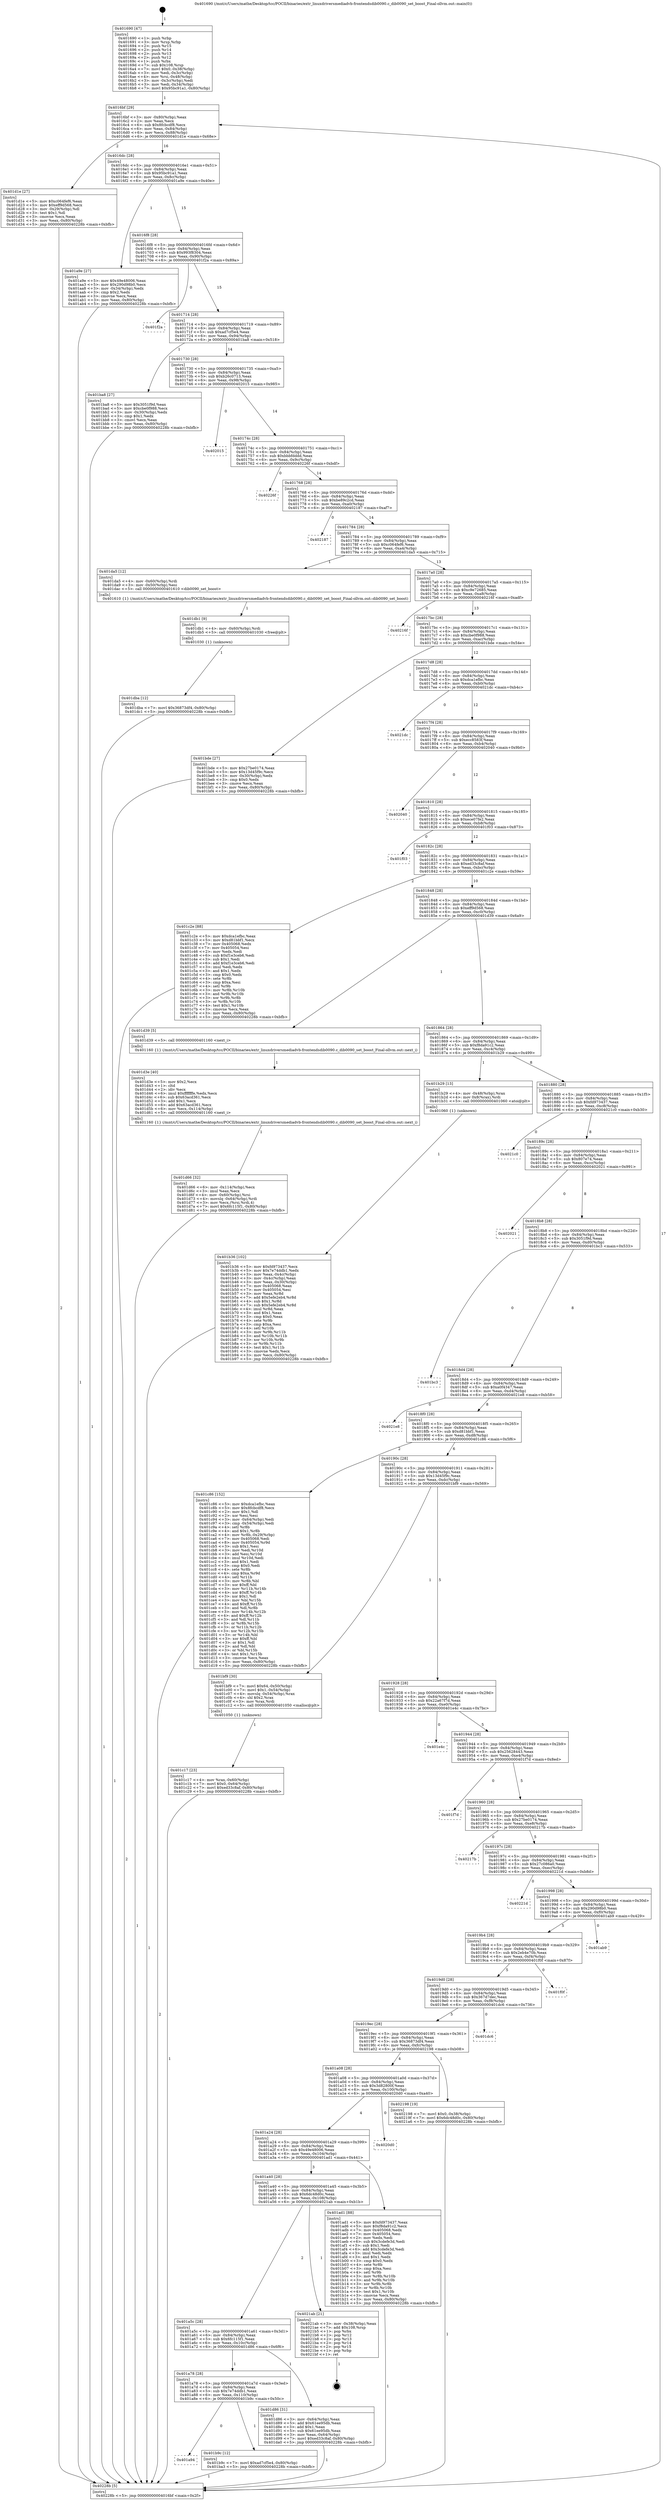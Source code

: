 digraph "0x401690" {
  label = "0x401690 (/mnt/c/Users/mathe/Desktop/tcc/POCII/binaries/extr_linuxdriversmediadvb-frontendsdib0090.c_dib0090_set_boost_Final-ollvm.out::main(0))"
  labelloc = "t"
  node[shape=record]

  Entry [label="",width=0.3,height=0.3,shape=circle,fillcolor=black,style=filled]
  "0x4016bf" [label="{
     0x4016bf [29]\l
     | [instrs]\l
     &nbsp;&nbsp;0x4016bf \<+3\>: mov -0x80(%rbp),%eax\l
     &nbsp;&nbsp;0x4016c2 \<+2\>: mov %eax,%ecx\l
     &nbsp;&nbsp;0x4016c4 \<+6\>: sub $0x8fcbcdf8,%ecx\l
     &nbsp;&nbsp;0x4016ca \<+6\>: mov %eax,-0x84(%rbp)\l
     &nbsp;&nbsp;0x4016d0 \<+6\>: mov %ecx,-0x88(%rbp)\l
     &nbsp;&nbsp;0x4016d6 \<+6\>: je 0000000000401d1e \<main+0x68e\>\l
  }"]
  "0x401d1e" [label="{
     0x401d1e [27]\l
     | [instrs]\l
     &nbsp;&nbsp;0x401d1e \<+5\>: mov $0xc064fef6,%eax\l
     &nbsp;&nbsp;0x401d23 \<+5\>: mov $0xeff9d568,%ecx\l
     &nbsp;&nbsp;0x401d28 \<+3\>: mov -0x29(%rbp),%dl\l
     &nbsp;&nbsp;0x401d2b \<+3\>: test $0x1,%dl\l
     &nbsp;&nbsp;0x401d2e \<+3\>: cmovne %ecx,%eax\l
     &nbsp;&nbsp;0x401d31 \<+3\>: mov %eax,-0x80(%rbp)\l
     &nbsp;&nbsp;0x401d34 \<+5\>: jmp 000000000040228b \<main+0xbfb\>\l
  }"]
  "0x4016dc" [label="{
     0x4016dc [28]\l
     | [instrs]\l
     &nbsp;&nbsp;0x4016dc \<+5\>: jmp 00000000004016e1 \<main+0x51\>\l
     &nbsp;&nbsp;0x4016e1 \<+6\>: mov -0x84(%rbp),%eax\l
     &nbsp;&nbsp;0x4016e7 \<+5\>: sub $0x95bc91a1,%eax\l
     &nbsp;&nbsp;0x4016ec \<+6\>: mov %eax,-0x8c(%rbp)\l
     &nbsp;&nbsp;0x4016f2 \<+6\>: je 0000000000401a9e \<main+0x40e\>\l
  }"]
  Exit [label="",width=0.3,height=0.3,shape=circle,fillcolor=black,style=filled,peripheries=2]
  "0x401a9e" [label="{
     0x401a9e [27]\l
     | [instrs]\l
     &nbsp;&nbsp;0x401a9e \<+5\>: mov $0x49e48006,%eax\l
     &nbsp;&nbsp;0x401aa3 \<+5\>: mov $0x290d98b0,%ecx\l
     &nbsp;&nbsp;0x401aa8 \<+3\>: mov -0x34(%rbp),%edx\l
     &nbsp;&nbsp;0x401aab \<+3\>: cmp $0x2,%edx\l
     &nbsp;&nbsp;0x401aae \<+3\>: cmovne %ecx,%eax\l
     &nbsp;&nbsp;0x401ab1 \<+3\>: mov %eax,-0x80(%rbp)\l
     &nbsp;&nbsp;0x401ab4 \<+5\>: jmp 000000000040228b \<main+0xbfb\>\l
  }"]
  "0x4016f8" [label="{
     0x4016f8 [28]\l
     | [instrs]\l
     &nbsp;&nbsp;0x4016f8 \<+5\>: jmp 00000000004016fd \<main+0x6d\>\l
     &nbsp;&nbsp;0x4016fd \<+6\>: mov -0x84(%rbp),%eax\l
     &nbsp;&nbsp;0x401703 \<+5\>: sub $0x993f8304,%eax\l
     &nbsp;&nbsp;0x401708 \<+6\>: mov %eax,-0x90(%rbp)\l
     &nbsp;&nbsp;0x40170e \<+6\>: je 0000000000401f2a \<main+0x89a\>\l
  }"]
  "0x40228b" [label="{
     0x40228b [5]\l
     | [instrs]\l
     &nbsp;&nbsp;0x40228b \<+5\>: jmp 00000000004016bf \<main+0x2f\>\l
  }"]
  "0x401690" [label="{
     0x401690 [47]\l
     | [instrs]\l
     &nbsp;&nbsp;0x401690 \<+1\>: push %rbp\l
     &nbsp;&nbsp;0x401691 \<+3\>: mov %rsp,%rbp\l
     &nbsp;&nbsp;0x401694 \<+2\>: push %r15\l
     &nbsp;&nbsp;0x401696 \<+2\>: push %r14\l
     &nbsp;&nbsp;0x401698 \<+2\>: push %r13\l
     &nbsp;&nbsp;0x40169a \<+2\>: push %r12\l
     &nbsp;&nbsp;0x40169c \<+1\>: push %rbx\l
     &nbsp;&nbsp;0x40169d \<+7\>: sub $0x108,%rsp\l
     &nbsp;&nbsp;0x4016a4 \<+7\>: movl $0x0,-0x38(%rbp)\l
     &nbsp;&nbsp;0x4016ab \<+3\>: mov %edi,-0x3c(%rbp)\l
     &nbsp;&nbsp;0x4016ae \<+4\>: mov %rsi,-0x48(%rbp)\l
     &nbsp;&nbsp;0x4016b2 \<+3\>: mov -0x3c(%rbp),%edi\l
     &nbsp;&nbsp;0x4016b5 \<+3\>: mov %edi,-0x34(%rbp)\l
     &nbsp;&nbsp;0x4016b8 \<+7\>: movl $0x95bc91a1,-0x80(%rbp)\l
  }"]
  "0x401dba" [label="{
     0x401dba [12]\l
     | [instrs]\l
     &nbsp;&nbsp;0x401dba \<+7\>: movl $0x36873df4,-0x80(%rbp)\l
     &nbsp;&nbsp;0x401dc1 \<+5\>: jmp 000000000040228b \<main+0xbfb\>\l
  }"]
  "0x401f2a" [label="{
     0x401f2a\l
  }", style=dashed]
  "0x401714" [label="{
     0x401714 [28]\l
     | [instrs]\l
     &nbsp;&nbsp;0x401714 \<+5\>: jmp 0000000000401719 \<main+0x89\>\l
     &nbsp;&nbsp;0x401719 \<+6\>: mov -0x84(%rbp),%eax\l
     &nbsp;&nbsp;0x40171f \<+5\>: sub $0xad7cf5e4,%eax\l
     &nbsp;&nbsp;0x401724 \<+6\>: mov %eax,-0x94(%rbp)\l
     &nbsp;&nbsp;0x40172a \<+6\>: je 0000000000401ba8 \<main+0x518\>\l
  }"]
  "0x401db1" [label="{
     0x401db1 [9]\l
     | [instrs]\l
     &nbsp;&nbsp;0x401db1 \<+4\>: mov -0x60(%rbp),%rdi\l
     &nbsp;&nbsp;0x401db5 \<+5\>: call 0000000000401030 \<free@plt\>\l
     | [calls]\l
     &nbsp;&nbsp;0x401030 \{1\} (unknown)\l
  }"]
  "0x401ba8" [label="{
     0x401ba8 [27]\l
     | [instrs]\l
     &nbsp;&nbsp;0x401ba8 \<+5\>: mov $0x3051f9d,%eax\l
     &nbsp;&nbsp;0x401bad \<+5\>: mov $0xcbe0f988,%ecx\l
     &nbsp;&nbsp;0x401bb2 \<+3\>: mov -0x30(%rbp),%edx\l
     &nbsp;&nbsp;0x401bb5 \<+3\>: cmp $0x1,%edx\l
     &nbsp;&nbsp;0x401bb8 \<+3\>: cmovl %ecx,%eax\l
     &nbsp;&nbsp;0x401bbb \<+3\>: mov %eax,-0x80(%rbp)\l
     &nbsp;&nbsp;0x401bbe \<+5\>: jmp 000000000040228b \<main+0xbfb\>\l
  }"]
  "0x401730" [label="{
     0x401730 [28]\l
     | [instrs]\l
     &nbsp;&nbsp;0x401730 \<+5\>: jmp 0000000000401735 \<main+0xa5\>\l
     &nbsp;&nbsp;0x401735 \<+6\>: mov -0x84(%rbp),%eax\l
     &nbsp;&nbsp;0x40173b \<+5\>: sub $0xb26c0713,%eax\l
     &nbsp;&nbsp;0x401740 \<+6\>: mov %eax,-0x98(%rbp)\l
     &nbsp;&nbsp;0x401746 \<+6\>: je 0000000000402015 \<main+0x985\>\l
  }"]
  "0x401d66" [label="{
     0x401d66 [32]\l
     | [instrs]\l
     &nbsp;&nbsp;0x401d66 \<+6\>: mov -0x114(%rbp),%ecx\l
     &nbsp;&nbsp;0x401d6c \<+3\>: imul %eax,%ecx\l
     &nbsp;&nbsp;0x401d6f \<+4\>: mov -0x60(%rbp),%rsi\l
     &nbsp;&nbsp;0x401d73 \<+4\>: movslq -0x64(%rbp),%rdi\l
     &nbsp;&nbsp;0x401d77 \<+3\>: mov %ecx,(%rsi,%rdi,4)\l
     &nbsp;&nbsp;0x401d7a \<+7\>: movl $0x6fc115f1,-0x80(%rbp)\l
     &nbsp;&nbsp;0x401d81 \<+5\>: jmp 000000000040228b \<main+0xbfb\>\l
  }"]
  "0x402015" [label="{
     0x402015\l
  }", style=dashed]
  "0x40174c" [label="{
     0x40174c [28]\l
     | [instrs]\l
     &nbsp;&nbsp;0x40174c \<+5\>: jmp 0000000000401751 \<main+0xc1\>\l
     &nbsp;&nbsp;0x401751 \<+6\>: mov -0x84(%rbp),%eax\l
     &nbsp;&nbsp;0x401757 \<+5\>: sub $0xbbbfdddd,%eax\l
     &nbsp;&nbsp;0x40175c \<+6\>: mov %eax,-0x9c(%rbp)\l
     &nbsp;&nbsp;0x401762 \<+6\>: je 000000000040226f \<main+0xbdf\>\l
  }"]
  "0x401d3e" [label="{
     0x401d3e [40]\l
     | [instrs]\l
     &nbsp;&nbsp;0x401d3e \<+5\>: mov $0x2,%ecx\l
     &nbsp;&nbsp;0x401d43 \<+1\>: cltd\l
     &nbsp;&nbsp;0x401d44 \<+2\>: idiv %ecx\l
     &nbsp;&nbsp;0x401d46 \<+6\>: imul $0xfffffffe,%edx,%ecx\l
     &nbsp;&nbsp;0x401d4c \<+6\>: sub $0x63acd361,%ecx\l
     &nbsp;&nbsp;0x401d52 \<+3\>: add $0x1,%ecx\l
     &nbsp;&nbsp;0x401d55 \<+6\>: add $0x63acd361,%ecx\l
     &nbsp;&nbsp;0x401d5b \<+6\>: mov %ecx,-0x114(%rbp)\l
     &nbsp;&nbsp;0x401d61 \<+5\>: call 0000000000401160 \<next_i\>\l
     | [calls]\l
     &nbsp;&nbsp;0x401160 \{1\} (/mnt/c/Users/mathe/Desktop/tcc/POCII/binaries/extr_linuxdriversmediadvb-frontendsdib0090.c_dib0090_set_boost_Final-ollvm.out::next_i)\l
  }"]
  "0x40226f" [label="{
     0x40226f\l
  }", style=dashed]
  "0x401768" [label="{
     0x401768 [28]\l
     | [instrs]\l
     &nbsp;&nbsp;0x401768 \<+5\>: jmp 000000000040176d \<main+0xdd\>\l
     &nbsp;&nbsp;0x40176d \<+6\>: mov -0x84(%rbp),%eax\l
     &nbsp;&nbsp;0x401773 \<+5\>: sub $0xbe89c2cd,%eax\l
     &nbsp;&nbsp;0x401778 \<+6\>: mov %eax,-0xa0(%rbp)\l
     &nbsp;&nbsp;0x40177e \<+6\>: je 0000000000402187 \<main+0xaf7\>\l
  }"]
  "0x401c17" [label="{
     0x401c17 [23]\l
     | [instrs]\l
     &nbsp;&nbsp;0x401c17 \<+4\>: mov %rax,-0x60(%rbp)\l
     &nbsp;&nbsp;0x401c1b \<+7\>: movl $0x0,-0x64(%rbp)\l
     &nbsp;&nbsp;0x401c22 \<+7\>: movl $0xed33c8af,-0x80(%rbp)\l
     &nbsp;&nbsp;0x401c29 \<+5\>: jmp 000000000040228b \<main+0xbfb\>\l
  }"]
  "0x402187" [label="{
     0x402187\l
  }", style=dashed]
  "0x401784" [label="{
     0x401784 [28]\l
     | [instrs]\l
     &nbsp;&nbsp;0x401784 \<+5\>: jmp 0000000000401789 \<main+0xf9\>\l
     &nbsp;&nbsp;0x401789 \<+6\>: mov -0x84(%rbp),%eax\l
     &nbsp;&nbsp;0x40178f \<+5\>: sub $0xc064fef6,%eax\l
     &nbsp;&nbsp;0x401794 \<+6\>: mov %eax,-0xa4(%rbp)\l
     &nbsp;&nbsp;0x40179a \<+6\>: je 0000000000401da5 \<main+0x715\>\l
  }"]
  "0x401a94" [label="{
     0x401a94\l
  }", style=dashed]
  "0x401da5" [label="{
     0x401da5 [12]\l
     | [instrs]\l
     &nbsp;&nbsp;0x401da5 \<+4\>: mov -0x60(%rbp),%rdi\l
     &nbsp;&nbsp;0x401da9 \<+3\>: mov -0x50(%rbp),%esi\l
     &nbsp;&nbsp;0x401dac \<+5\>: call 0000000000401610 \<dib0090_set_boost\>\l
     | [calls]\l
     &nbsp;&nbsp;0x401610 \{1\} (/mnt/c/Users/mathe/Desktop/tcc/POCII/binaries/extr_linuxdriversmediadvb-frontendsdib0090.c_dib0090_set_boost_Final-ollvm.out::dib0090_set_boost)\l
  }"]
  "0x4017a0" [label="{
     0x4017a0 [28]\l
     | [instrs]\l
     &nbsp;&nbsp;0x4017a0 \<+5\>: jmp 00000000004017a5 \<main+0x115\>\l
     &nbsp;&nbsp;0x4017a5 \<+6\>: mov -0x84(%rbp),%eax\l
     &nbsp;&nbsp;0x4017ab \<+5\>: sub $0xc9e72685,%eax\l
     &nbsp;&nbsp;0x4017b0 \<+6\>: mov %eax,-0xa8(%rbp)\l
     &nbsp;&nbsp;0x4017b6 \<+6\>: je 000000000040216f \<main+0xadf\>\l
  }"]
  "0x401b9c" [label="{
     0x401b9c [12]\l
     | [instrs]\l
     &nbsp;&nbsp;0x401b9c \<+7\>: movl $0xad7cf5e4,-0x80(%rbp)\l
     &nbsp;&nbsp;0x401ba3 \<+5\>: jmp 000000000040228b \<main+0xbfb\>\l
  }"]
  "0x40216f" [label="{
     0x40216f\l
  }", style=dashed]
  "0x4017bc" [label="{
     0x4017bc [28]\l
     | [instrs]\l
     &nbsp;&nbsp;0x4017bc \<+5\>: jmp 00000000004017c1 \<main+0x131\>\l
     &nbsp;&nbsp;0x4017c1 \<+6\>: mov -0x84(%rbp),%eax\l
     &nbsp;&nbsp;0x4017c7 \<+5\>: sub $0xcbe0f988,%eax\l
     &nbsp;&nbsp;0x4017cc \<+6\>: mov %eax,-0xac(%rbp)\l
     &nbsp;&nbsp;0x4017d2 \<+6\>: je 0000000000401bde \<main+0x54e\>\l
  }"]
  "0x401a78" [label="{
     0x401a78 [28]\l
     | [instrs]\l
     &nbsp;&nbsp;0x401a78 \<+5\>: jmp 0000000000401a7d \<main+0x3ed\>\l
     &nbsp;&nbsp;0x401a7d \<+6\>: mov -0x84(%rbp),%eax\l
     &nbsp;&nbsp;0x401a83 \<+5\>: sub $0x7e74ddb1,%eax\l
     &nbsp;&nbsp;0x401a88 \<+6\>: mov %eax,-0x110(%rbp)\l
     &nbsp;&nbsp;0x401a8e \<+6\>: je 0000000000401b9c \<main+0x50c\>\l
  }"]
  "0x401bde" [label="{
     0x401bde [27]\l
     | [instrs]\l
     &nbsp;&nbsp;0x401bde \<+5\>: mov $0x27be0174,%eax\l
     &nbsp;&nbsp;0x401be3 \<+5\>: mov $0x13d45f9c,%ecx\l
     &nbsp;&nbsp;0x401be8 \<+3\>: mov -0x30(%rbp),%edx\l
     &nbsp;&nbsp;0x401beb \<+3\>: cmp $0x0,%edx\l
     &nbsp;&nbsp;0x401bee \<+3\>: cmove %ecx,%eax\l
     &nbsp;&nbsp;0x401bf1 \<+3\>: mov %eax,-0x80(%rbp)\l
     &nbsp;&nbsp;0x401bf4 \<+5\>: jmp 000000000040228b \<main+0xbfb\>\l
  }"]
  "0x4017d8" [label="{
     0x4017d8 [28]\l
     | [instrs]\l
     &nbsp;&nbsp;0x4017d8 \<+5\>: jmp 00000000004017dd \<main+0x14d\>\l
     &nbsp;&nbsp;0x4017dd \<+6\>: mov -0x84(%rbp),%eax\l
     &nbsp;&nbsp;0x4017e3 \<+5\>: sub $0xdca1efbc,%eax\l
     &nbsp;&nbsp;0x4017e8 \<+6\>: mov %eax,-0xb0(%rbp)\l
     &nbsp;&nbsp;0x4017ee \<+6\>: je 00000000004021dc \<main+0xb4c\>\l
  }"]
  "0x401d86" [label="{
     0x401d86 [31]\l
     | [instrs]\l
     &nbsp;&nbsp;0x401d86 \<+3\>: mov -0x64(%rbp),%eax\l
     &nbsp;&nbsp;0x401d89 \<+5\>: add $0x61ee95db,%eax\l
     &nbsp;&nbsp;0x401d8e \<+3\>: add $0x1,%eax\l
     &nbsp;&nbsp;0x401d91 \<+5\>: sub $0x61ee95db,%eax\l
     &nbsp;&nbsp;0x401d96 \<+3\>: mov %eax,-0x64(%rbp)\l
     &nbsp;&nbsp;0x401d99 \<+7\>: movl $0xed33c8af,-0x80(%rbp)\l
     &nbsp;&nbsp;0x401da0 \<+5\>: jmp 000000000040228b \<main+0xbfb\>\l
  }"]
  "0x4021dc" [label="{
     0x4021dc\l
  }", style=dashed]
  "0x4017f4" [label="{
     0x4017f4 [28]\l
     | [instrs]\l
     &nbsp;&nbsp;0x4017f4 \<+5\>: jmp 00000000004017f9 \<main+0x169\>\l
     &nbsp;&nbsp;0x4017f9 \<+6\>: mov -0x84(%rbp),%eax\l
     &nbsp;&nbsp;0x4017ff \<+5\>: sub $0xecc8583f,%eax\l
     &nbsp;&nbsp;0x401804 \<+6\>: mov %eax,-0xb4(%rbp)\l
     &nbsp;&nbsp;0x40180a \<+6\>: je 0000000000402040 \<main+0x9b0\>\l
  }"]
  "0x401a5c" [label="{
     0x401a5c [28]\l
     | [instrs]\l
     &nbsp;&nbsp;0x401a5c \<+5\>: jmp 0000000000401a61 \<main+0x3d1\>\l
     &nbsp;&nbsp;0x401a61 \<+6\>: mov -0x84(%rbp),%eax\l
     &nbsp;&nbsp;0x401a67 \<+5\>: sub $0x6fc115f1,%eax\l
     &nbsp;&nbsp;0x401a6c \<+6\>: mov %eax,-0x10c(%rbp)\l
     &nbsp;&nbsp;0x401a72 \<+6\>: je 0000000000401d86 \<main+0x6f6\>\l
  }"]
  "0x402040" [label="{
     0x402040\l
  }", style=dashed]
  "0x401810" [label="{
     0x401810 [28]\l
     | [instrs]\l
     &nbsp;&nbsp;0x401810 \<+5\>: jmp 0000000000401815 \<main+0x185\>\l
     &nbsp;&nbsp;0x401815 \<+6\>: mov -0x84(%rbp),%eax\l
     &nbsp;&nbsp;0x40181b \<+5\>: sub $0xece07fe2,%eax\l
     &nbsp;&nbsp;0x401820 \<+6\>: mov %eax,-0xb8(%rbp)\l
     &nbsp;&nbsp;0x401826 \<+6\>: je 0000000000401f03 \<main+0x873\>\l
  }"]
  "0x4021ab" [label="{
     0x4021ab [21]\l
     | [instrs]\l
     &nbsp;&nbsp;0x4021ab \<+3\>: mov -0x38(%rbp),%eax\l
     &nbsp;&nbsp;0x4021ae \<+7\>: add $0x108,%rsp\l
     &nbsp;&nbsp;0x4021b5 \<+1\>: pop %rbx\l
     &nbsp;&nbsp;0x4021b6 \<+2\>: pop %r12\l
     &nbsp;&nbsp;0x4021b8 \<+2\>: pop %r13\l
     &nbsp;&nbsp;0x4021ba \<+2\>: pop %r14\l
     &nbsp;&nbsp;0x4021bc \<+2\>: pop %r15\l
     &nbsp;&nbsp;0x4021be \<+1\>: pop %rbp\l
     &nbsp;&nbsp;0x4021bf \<+1\>: ret\l
  }"]
  "0x401f03" [label="{
     0x401f03\l
  }", style=dashed]
  "0x40182c" [label="{
     0x40182c [28]\l
     | [instrs]\l
     &nbsp;&nbsp;0x40182c \<+5\>: jmp 0000000000401831 \<main+0x1a1\>\l
     &nbsp;&nbsp;0x401831 \<+6\>: mov -0x84(%rbp),%eax\l
     &nbsp;&nbsp;0x401837 \<+5\>: sub $0xed33c8af,%eax\l
     &nbsp;&nbsp;0x40183c \<+6\>: mov %eax,-0xbc(%rbp)\l
     &nbsp;&nbsp;0x401842 \<+6\>: je 0000000000401c2e \<main+0x59e\>\l
  }"]
  "0x401b36" [label="{
     0x401b36 [102]\l
     | [instrs]\l
     &nbsp;&nbsp;0x401b36 \<+5\>: mov $0xfd973437,%ecx\l
     &nbsp;&nbsp;0x401b3b \<+5\>: mov $0x7e74ddb1,%edx\l
     &nbsp;&nbsp;0x401b40 \<+3\>: mov %eax,-0x4c(%rbp)\l
     &nbsp;&nbsp;0x401b43 \<+3\>: mov -0x4c(%rbp),%eax\l
     &nbsp;&nbsp;0x401b46 \<+3\>: mov %eax,-0x30(%rbp)\l
     &nbsp;&nbsp;0x401b49 \<+7\>: mov 0x405068,%eax\l
     &nbsp;&nbsp;0x401b50 \<+7\>: mov 0x405054,%esi\l
     &nbsp;&nbsp;0x401b57 \<+3\>: mov %eax,%r8d\l
     &nbsp;&nbsp;0x401b5a \<+7\>: add $0x5efe2eb4,%r8d\l
     &nbsp;&nbsp;0x401b61 \<+4\>: sub $0x1,%r8d\l
     &nbsp;&nbsp;0x401b65 \<+7\>: sub $0x5efe2eb4,%r8d\l
     &nbsp;&nbsp;0x401b6c \<+4\>: imul %r8d,%eax\l
     &nbsp;&nbsp;0x401b70 \<+3\>: and $0x1,%eax\l
     &nbsp;&nbsp;0x401b73 \<+3\>: cmp $0x0,%eax\l
     &nbsp;&nbsp;0x401b76 \<+4\>: sete %r9b\l
     &nbsp;&nbsp;0x401b7a \<+3\>: cmp $0xa,%esi\l
     &nbsp;&nbsp;0x401b7d \<+4\>: setl %r10b\l
     &nbsp;&nbsp;0x401b81 \<+3\>: mov %r9b,%r11b\l
     &nbsp;&nbsp;0x401b84 \<+3\>: and %r10b,%r11b\l
     &nbsp;&nbsp;0x401b87 \<+3\>: xor %r10b,%r9b\l
     &nbsp;&nbsp;0x401b8a \<+3\>: or %r9b,%r11b\l
     &nbsp;&nbsp;0x401b8d \<+4\>: test $0x1,%r11b\l
     &nbsp;&nbsp;0x401b91 \<+3\>: cmovne %edx,%ecx\l
     &nbsp;&nbsp;0x401b94 \<+3\>: mov %ecx,-0x80(%rbp)\l
     &nbsp;&nbsp;0x401b97 \<+5\>: jmp 000000000040228b \<main+0xbfb\>\l
  }"]
  "0x401c2e" [label="{
     0x401c2e [88]\l
     | [instrs]\l
     &nbsp;&nbsp;0x401c2e \<+5\>: mov $0xdca1efbc,%eax\l
     &nbsp;&nbsp;0x401c33 \<+5\>: mov $0xd81bbf1,%ecx\l
     &nbsp;&nbsp;0x401c38 \<+7\>: mov 0x405068,%edx\l
     &nbsp;&nbsp;0x401c3f \<+7\>: mov 0x405054,%esi\l
     &nbsp;&nbsp;0x401c46 \<+2\>: mov %edx,%edi\l
     &nbsp;&nbsp;0x401c48 \<+6\>: sub $0xf1e3ceb6,%edi\l
     &nbsp;&nbsp;0x401c4e \<+3\>: sub $0x1,%edi\l
     &nbsp;&nbsp;0x401c51 \<+6\>: add $0xf1e3ceb6,%edi\l
     &nbsp;&nbsp;0x401c57 \<+3\>: imul %edi,%edx\l
     &nbsp;&nbsp;0x401c5a \<+3\>: and $0x1,%edx\l
     &nbsp;&nbsp;0x401c5d \<+3\>: cmp $0x0,%edx\l
     &nbsp;&nbsp;0x401c60 \<+4\>: sete %r8b\l
     &nbsp;&nbsp;0x401c64 \<+3\>: cmp $0xa,%esi\l
     &nbsp;&nbsp;0x401c67 \<+4\>: setl %r9b\l
     &nbsp;&nbsp;0x401c6b \<+3\>: mov %r8b,%r10b\l
     &nbsp;&nbsp;0x401c6e \<+3\>: and %r9b,%r10b\l
     &nbsp;&nbsp;0x401c71 \<+3\>: xor %r9b,%r8b\l
     &nbsp;&nbsp;0x401c74 \<+3\>: or %r8b,%r10b\l
     &nbsp;&nbsp;0x401c77 \<+4\>: test $0x1,%r10b\l
     &nbsp;&nbsp;0x401c7b \<+3\>: cmovne %ecx,%eax\l
     &nbsp;&nbsp;0x401c7e \<+3\>: mov %eax,-0x80(%rbp)\l
     &nbsp;&nbsp;0x401c81 \<+5\>: jmp 000000000040228b \<main+0xbfb\>\l
  }"]
  "0x401848" [label="{
     0x401848 [28]\l
     | [instrs]\l
     &nbsp;&nbsp;0x401848 \<+5\>: jmp 000000000040184d \<main+0x1bd\>\l
     &nbsp;&nbsp;0x40184d \<+6\>: mov -0x84(%rbp),%eax\l
     &nbsp;&nbsp;0x401853 \<+5\>: sub $0xeff9d568,%eax\l
     &nbsp;&nbsp;0x401858 \<+6\>: mov %eax,-0xc0(%rbp)\l
     &nbsp;&nbsp;0x40185e \<+6\>: je 0000000000401d39 \<main+0x6a9\>\l
  }"]
  "0x401a40" [label="{
     0x401a40 [28]\l
     | [instrs]\l
     &nbsp;&nbsp;0x401a40 \<+5\>: jmp 0000000000401a45 \<main+0x3b5\>\l
     &nbsp;&nbsp;0x401a45 \<+6\>: mov -0x84(%rbp),%eax\l
     &nbsp;&nbsp;0x401a4b \<+5\>: sub $0x6dc48d0c,%eax\l
     &nbsp;&nbsp;0x401a50 \<+6\>: mov %eax,-0x108(%rbp)\l
     &nbsp;&nbsp;0x401a56 \<+6\>: je 00000000004021ab \<main+0xb1b\>\l
  }"]
  "0x401d39" [label="{
     0x401d39 [5]\l
     | [instrs]\l
     &nbsp;&nbsp;0x401d39 \<+5\>: call 0000000000401160 \<next_i\>\l
     | [calls]\l
     &nbsp;&nbsp;0x401160 \{1\} (/mnt/c/Users/mathe/Desktop/tcc/POCII/binaries/extr_linuxdriversmediadvb-frontendsdib0090.c_dib0090_set_boost_Final-ollvm.out::next_i)\l
  }"]
  "0x401864" [label="{
     0x401864 [28]\l
     | [instrs]\l
     &nbsp;&nbsp;0x401864 \<+5\>: jmp 0000000000401869 \<main+0x1d9\>\l
     &nbsp;&nbsp;0x401869 \<+6\>: mov -0x84(%rbp),%eax\l
     &nbsp;&nbsp;0x40186f \<+5\>: sub $0xf8da91c2,%eax\l
     &nbsp;&nbsp;0x401874 \<+6\>: mov %eax,-0xc4(%rbp)\l
     &nbsp;&nbsp;0x40187a \<+6\>: je 0000000000401b29 \<main+0x499\>\l
  }"]
  "0x401ad1" [label="{
     0x401ad1 [88]\l
     | [instrs]\l
     &nbsp;&nbsp;0x401ad1 \<+5\>: mov $0xfd973437,%eax\l
     &nbsp;&nbsp;0x401ad6 \<+5\>: mov $0xf8da91c2,%ecx\l
     &nbsp;&nbsp;0x401adb \<+7\>: mov 0x405068,%edx\l
     &nbsp;&nbsp;0x401ae2 \<+7\>: mov 0x405054,%esi\l
     &nbsp;&nbsp;0x401ae9 \<+2\>: mov %edx,%edi\l
     &nbsp;&nbsp;0x401aeb \<+6\>: sub $0x3cdefe3d,%edi\l
     &nbsp;&nbsp;0x401af1 \<+3\>: sub $0x1,%edi\l
     &nbsp;&nbsp;0x401af4 \<+6\>: add $0x3cdefe3d,%edi\l
     &nbsp;&nbsp;0x401afa \<+3\>: imul %edi,%edx\l
     &nbsp;&nbsp;0x401afd \<+3\>: and $0x1,%edx\l
     &nbsp;&nbsp;0x401b00 \<+3\>: cmp $0x0,%edx\l
     &nbsp;&nbsp;0x401b03 \<+4\>: sete %r8b\l
     &nbsp;&nbsp;0x401b07 \<+3\>: cmp $0xa,%esi\l
     &nbsp;&nbsp;0x401b0a \<+4\>: setl %r9b\l
     &nbsp;&nbsp;0x401b0e \<+3\>: mov %r8b,%r10b\l
     &nbsp;&nbsp;0x401b11 \<+3\>: and %r9b,%r10b\l
     &nbsp;&nbsp;0x401b14 \<+3\>: xor %r9b,%r8b\l
     &nbsp;&nbsp;0x401b17 \<+3\>: or %r8b,%r10b\l
     &nbsp;&nbsp;0x401b1a \<+4\>: test $0x1,%r10b\l
     &nbsp;&nbsp;0x401b1e \<+3\>: cmovne %ecx,%eax\l
     &nbsp;&nbsp;0x401b21 \<+3\>: mov %eax,-0x80(%rbp)\l
     &nbsp;&nbsp;0x401b24 \<+5\>: jmp 000000000040228b \<main+0xbfb\>\l
  }"]
  "0x401b29" [label="{
     0x401b29 [13]\l
     | [instrs]\l
     &nbsp;&nbsp;0x401b29 \<+4\>: mov -0x48(%rbp),%rax\l
     &nbsp;&nbsp;0x401b2d \<+4\>: mov 0x8(%rax),%rdi\l
     &nbsp;&nbsp;0x401b31 \<+5\>: call 0000000000401060 \<atoi@plt\>\l
     | [calls]\l
     &nbsp;&nbsp;0x401060 \{1\} (unknown)\l
  }"]
  "0x401880" [label="{
     0x401880 [28]\l
     | [instrs]\l
     &nbsp;&nbsp;0x401880 \<+5\>: jmp 0000000000401885 \<main+0x1f5\>\l
     &nbsp;&nbsp;0x401885 \<+6\>: mov -0x84(%rbp),%eax\l
     &nbsp;&nbsp;0x40188b \<+5\>: sub $0xfd973437,%eax\l
     &nbsp;&nbsp;0x401890 \<+6\>: mov %eax,-0xc8(%rbp)\l
     &nbsp;&nbsp;0x401896 \<+6\>: je 00000000004021c0 \<main+0xb30\>\l
  }"]
  "0x401a24" [label="{
     0x401a24 [28]\l
     | [instrs]\l
     &nbsp;&nbsp;0x401a24 \<+5\>: jmp 0000000000401a29 \<main+0x399\>\l
     &nbsp;&nbsp;0x401a29 \<+6\>: mov -0x84(%rbp),%eax\l
     &nbsp;&nbsp;0x401a2f \<+5\>: sub $0x49e48006,%eax\l
     &nbsp;&nbsp;0x401a34 \<+6\>: mov %eax,-0x104(%rbp)\l
     &nbsp;&nbsp;0x401a3a \<+6\>: je 0000000000401ad1 \<main+0x441\>\l
  }"]
  "0x4021c0" [label="{
     0x4021c0\l
  }", style=dashed]
  "0x40189c" [label="{
     0x40189c [28]\l
     | [instrs]\l
     &nbsp;&nbsp;0x40189c \<+5\>: jmp 00000000004018a1 \<main+0x211\>\l
     &nbsp;&nbsp;0x4018a1 \<+6\>: mov -0x84(%rbp),%eax\l
     &nbsp;&nbsp;0x4018a7 \<+5\>: sub $0x807e74,%eax\l
     &nbsp;&nbsp;0x4018ac \<+6\>: mov %eax,-0xcc(%rbp)\l
     &nbsp;&nbsp;0x4018b2 \<+6\>: je 0000000000402021 \<main+0x991\>\l
  }"]
  "0x4020d0" [label="{
     0x4020d0\l
  }", style=dashed]
  "0x402021" [label="{
     0x402021\l
  }", style=dashed]
  "0x4018b8" [label="{
     0x4018b8 [28]\l
     | [instrs]\l
     &nbsp;&nbsp;0x4018b8 \<+5\>: jmp 00000000004018bd \<main+0x22d\>\l
     &nbsp;&nbsp;0x4018bd \<+6\>: mov -0x84(%rbp),%eax\l
     &nbsp;&nbsp;0x4018c3 \<+5\>: sub $0x3051f9d,%eax\l
     &nbsp;&nbsp;0x4018c8 \<+6\>: mov %eax,-0xd0(%rbp)\l
     &nbsp;&nbsp;0x4018ce \<+6\>: je 0000000000401bc3 \<main+0x533\>\l
  }"]
  "0x401a08" [label="{
     0x401a08 [28]\l
     | [instrs]\l
     &nbsp;&nbsp;0x401a08 \<+5\>: jmp 0000000000401a0d \<main+0x37d\>\l
     &nbsp;&nbsp;0x401a0d \<+6\>: mov -0x84(%rbp),%eax\l
     &nbsp;&nbsp;0x401a13 \<+5\>: sub $0x3d82800f,%eax\l
     &nbsp;&nbsp;0x401a18 \<+6\>: mov %eax,-0x100(%rbp)\l
     &nbsp;&nbsp;0x401a1e \<+6\>: je 00000000004020d0 \<main+0xa40\>\l
  }"]
  "0x401bc3" [label="{
     0x401bc3\l
  }", style=dashed]
  "0x4018d4" [label="{
     0x4018d4 [28]\l
     | [instrs]\l
     &nbsp;&nbsp;0x4018d4 \<+5\>: jmp 00000000004018d9 \<main+0x249\>\l
     &nbsp;&nbsp;0x4018d9 \<+6\>: mov -0x84(%rbp),%eax\l
     &nbsp;&nbsp;0x4018df \<+5\>: sub $0xa0f4347,%eax\l
     &nbsp;&nbsp;0x4018e4 \<+6\>: mov %eax,-0xd4(%rbp)\l
     &nbsp;&nbsp;0x4018ea \<+6\>: je 00000000004021e8 \<main+0xb58\>\l
  }"]
  "0x402198" [label="{
     0x402198 [19]\l
     | [instrs]\l
     &nbsp;&nbsp;0x402198 \<+7\>: movl $0x0,-0x38(%rbp)\l
     &nbsp;&nbsp;0x40219f \<+7\>: movl $0x6dc48d0c,-0x80(%rbp)\l
     &nbsp;&nbsp;0x4021a6 \<+5\>: jmp 000000000040228b \<main+0xbfb\>\l
  }"]
  "0x4021e8" [label="{
     0x4021e8\l
  }", style=dashed]
  "0x4018f0" [label="{
     0x4018f0 [28]\l
     | [instrs]\l
     &nbsp;&nbsp;0x4018f0 \<+5\>: jmp 00000000004018f5 \<main+0x265\>\l
     &nbsp;&nbsp;0x4018f5 \<+6\>: mov -0x84(%rbp),%eax\l
     &nbsp;&nbsp;0x4018fb \<+5\>: sub $0xd81bbf1,%eax\l
     &nbsp;&nbsp;0x401900 \<+6\>: mov %eax,-0xd8(%rbp)\l
     &nbsp;&nbsp;0x401906 \<+6\>: je 0000000000401c86 \<main+0x5f6\>\l
  }"]
  "0x4019ec" [label="{
     0x4019ec [28]\l
     | [instrs]\l
     &nbsp;&nbsp;0x4019ec \<+5\>: jmp 00000000004019f1 \<main+0x361\>\l
     &nbsp;&nbsp;0x4019f1 \<+6\>: mov -0x84(%rbp),%eax\l
     &nbsp;&nbsp;0x4019f7 \<+5\>: sub $0x36873df4,%eax\l
     &nbsp;&nbsp;0x4019fc \<+6\>: mov %eax,-0xfc(%rbp)\l
     &nbsp;&nbsp;0x401a02 \<+6\>: je 0000000000402198 \<main+0xb08\>\l
  }"]
  "0x401c86" [label="{
     0x401c86 [152]\l
     | [instrs]\l
     &nbsp;&nbsp;0x401c86 \<+5\>: mov $0xdca1efbc,%eax\l
     &nbsp;&nbsp;0x401c8b \<+5\>: mov $0x8fcbcdf8,%ecx\l
     &nbsp;&nbsp;0x401c90 \<+2\>: mov $0x1,%dl\l
     &nbsp;&nbsp;0x401c92 \<+2\>: xor %esi,%esi\l
     &nbsp;&nbsp;0x401c94 \<+3\>: mov -0x64(%rbp),%edi\l
     &nbsp;&nbsp;0x401c97 \<+3\>: cmp -0x54(%rbp),%edi\l
     &nbsp;&nbsp;0x401c9a \<+4\>: setl %r8b\l
     &nbsp;&nbsp;0x401c9e \<+4\>: and $0x1,%r8b\l
     &nbsp;&nbsp;0x401ca2 \<+4\>: mov %r8b,-0x29(%rbp)\l
     &nbsp;&nbsp;0x401ca6 \<+7\>: mov 0x405068,%edi\l
     &nbsp;&nbsp;0x401cad \<+8\>: mov 0x405054,%r9d\l
     &nbsp;&nbsp;0x401cb5 \<+3\>: sub $0x1,%esi\l
     &nbsp;&nbsp;0x401cb8 \<+3\>: mov %edi,%r10d\l
     &nbsp;&nbsp;0x401cbb \<+3\>: add %esi,%r10d\l
     &nbsp;&nbsp;0x401cbe \<+4\>: imul %r10d,%edi\l
     &nbsp;&nbsp;0x401cc2 \<+3\>: and $0x1,%edi\l
     &nbsp;&nbsp;0x401cc5 \<+3\>: cmp $0x0,%edi\l
     &nbsp;&nbsp;0x401cc8 \<+4\>: sete %r8b\l
     &nbsp;&nbsp;0x401ccc \<+4\>: cmp $0xa,%r9d\l
     &nbsp;&nbsp;0x401cd0 \<+4\>: setl %r11b\l
     &nbsp;&nbsp;0x401cd4 \<+3\>: mov %r8b,%bl\l
     &nbsp;&nbsp;0x401cd7 \<+3\>: xor $0xff,%bl\l
     &nbsp;&nbsp;0x401cda \<+3\>: mov %r11b,%r14b\l
     &nbsp;&nbsp;0x401cdd \<+4\>: xor $0xff,%r14b\l
     &nbsp;&nbsp;0x401ce1 \<+3\>: xor $0x1,%dl\l
     &nbsp;&nbsp;0x401ce4 \<+3\>: mov %bl,%r15b\l
     &nbsp;&nbsp;0x401ce7 \<+4\>: and $0xff,%r15b\l
     &nbsp;&nbsp;0x401ceb \<+3\>: and %dl,%r8b\l
     &nbsp;&nbsp;0x401cee \<+3\>: mov %r14b,%r12b\l
     &nbsp;&nbsp;0x401cf1 \<+4\>: and $0xff,%r12b\l
     &nbsp;&nbsp;0x401cf5 \<+3\>: and %dl,%r11b\l
     &nbsp;&nbsp;0x401cf8 \<+3\>: or %r8b,%r15b\l
     &nbsp;&nbsp;0x401cfb \<+3\>: or %r11b,%r12b\l
     &nbsp;&nbsp;0x401cfe \<+3\>: xor %r12b,%r15b\l
     &nbsp;&nbsp;0x401d01 \<+3\>: or %r14b,%bl\l
     &nbsp;&nbsp;0x401d04 \<+3\>: xor $0xff,%bl\l
     &nbsp;&nbsp;0x401d07 \<+3\>: or $0x1,%dl\l
     &nbsp;&nbsp;0x401d0a \<+2\>: and %dl,%bl\l
     &nbsp;&nbsp;0x401d0c \<+3\>: or %bl,%r15b\l
     &nbsp;&nbsp;0x401d0f \<+4\>: test $0x1,%r15b\l
     &nbsp;&nbsp;0x401d13 \<+3\>: cmovne %ecx,%eax\l
     &nbsp;&nbsp;0x401d16 \<+3\>: mov %eax,-0x80(%rbp)\l
     &nbsp;&nbsp;0x401d19 \<+5\>: jmp 000000000040228b \<main+0xbfb\>\l
  }"]
  "0x40190c" [label="{
     0x40190c [28]\l
     | [instrs]\l
     &nbsp;&nbsp;0x40190c \<+5\>: jmp 0000000000401911 \<main+0x281\>\l
     &nbsp;&nbsp;0x401911 \<+6\>: mov -0x84(%rbp),%eax\l
     &nbsp;&nbsp;0x401917 \<+5\>: sub $0x13d45f9c,%eax\l
     &nbsp;&nbsp;0x40191c \<+6\>: mov %eax,-0xdc(%rbp)\l
     &nbsp;&nbsp;0x401922 \<+6\>: je 0000000000401bf9 \<main+0x569\>\l
  }"]
  "0x401dc6" [label="{
     0x401dc6\l
  }", style=dashed]
  "0x401bf9" [label="{
     0x401bf9 [30]\l
     | [instrs]\l
     &nbsp;&nbsp;0x401bf9 \<+7\>: movl $0x64,-0x50(%rbp)\l
     &nbsp;&nbsp;0x401c00 \<+7\>: movl $0x1,-0x54(%rbp)\l
     &nbsp;&nbsp;0x401c07 \<+4\>: movslq -0x54(%rbp),%rax\l
     &nbsp;&nbsp;0x401c0b \<+4\>: shl $0x2,%rax\l
     &nbsp;&nbsp;0x401c0f \<+3\>: mov %rax,%rdi\l
     &nbsp;&nbsp;0x401c12 \<+5\>: call 0000000000401050 \<malloc@plt\>\l
     | [calls]\l
     &nbsp;&nbsp;0x401050 \{1\} (unknown)\l
  }"]
  "0x401928" [label="{
     0x401928 [28]\l
     | [instrs]\l
     &nbsp;&nbsp;0x401928 \<+5\>: jmp 000000000040192d \<main+0x29d\>\l
     &nbsp;&nbsp;0x40192d \<+6\>: mov -0x84(%rbp),%eax\l
     &nbsp;&nbsp;0x401933 \<+5\>: sub $0x22a67f7d,%eax\l
     &nbsp;&nbsp;0x401938 \<+6\>: mov %eax,-0xe0(%rbp)\l
     &nbsp;&nbsp;0x40193e \<+6\>: je 0000000000401e4c \<main+0x7bc\>\l
  }"]
  "0x4019d0" [label="{
     0x4019d0 [28]\l
     | [instrs]\l
     &nbsp;&nbsp;0x4019d0 \<+5\>: jmp 00000000004019d5 \<main+0x345\>\l
     &nbsp;&nbsp;0x4019d5 \<+6\>: mov -0x84(%rbp),%eax\l
     &nbsp;&nbsp;0x4019db \<+5\>: sub $0x367d7dec,%eax\l
     &nbsp;&nbsp;0x4019e0 \<+6\>: mov %eax,-0xf8(%rbp)\l
     &nbsp;&nbsp;0x4019e6 \<+6\>: je 0000000000401dc6 \<main+0x736\>\l
  }"]
  "0x401e4c" [label="{
     0x401e4c\l
  }", style=dashed]
  "0x401944" [label="{
     0x401944 [28]\l
     | [instrs]\l
     &nbsp;&nbsp;0x401944 \<+5\>: jmp 0000000000401949 \<main+0x2b9\>\l
     &nbsp;&nbsp;0x401949 \<+6\>: mov -0x84(%rbp),%eax\l
     &nbsp;&nbsp;0x40194f \<+5\>: sub $0x25628443,%eax\l
     &nbsp;&nbsp;0x401954 \<+6\>: mov %eax,-0xe4(%rbp)\l
     &nbsp;&nbsp;0x40195a \<+6\>: je 0000000000401f7d \<main+0x8ed\>\l
  }"]
  "0x401f0f" [label="{
     0x401f0f\l
  }", style=dashed]
  "0x401f7d" [label="{
     0x401f7d\l
  }", style=dashed]
  "0x401960" [label="{
     0x401960 [28]\l
     | [instrs]\l
     &nbsp;&nbsp;0x401960 \<+5\>: jmp 0000000000401965 \<main+0x2d5\>\l
     &nbsp;&nbsp;0x401965 \<+6\>: mov -0x84(%rbp),%eax\l
     &nbsp;&nbsp;0x40196b \<+5\>: sub $0x27be0174,%eax\l
     &nbsp;&nbsp;0x401970 \<+6\>: mov %eax,-0xe8(%rbp)\l
     &nbsp;&nbsp;0x401976 \<+6\>: je 000000000040217b \<main+0xaeb\>\l
  }"]
  "0x4019b4" [label="{
     0x4019b4 [28]\l
     | [instrs]\l
     &nbsp;&nbsp;0x4019b4 \<+5\>: jmp 00000000004019b9 \<main+0x329\>\l
     &nbsp;&nbsp;0x4019b9 \<+6\>: mov -0x84(%rbp),%eax\l
     &nbsp;&nbsp;0x4019bf \<+5\>: sub $0x2eb4e70b,%eax\l
     &nbsp;&nbsp;0x4019c4 \<+6\>: mov %eax,-0xf4(%rbp)\l
     &nbsp;&nbsp;0x4019ca \<+6\>: je 0000000000401f0f \<main+0x87f\>\l
  }"]
  "0x40217b" [label="{
     0x40217b\l
  }", style=dashed]
  "0x40197c" [label="{
     0x40197c [28]\l
     | [instrs]\l
     &nbsp;&nbsp;0x40197c \<+5\>: jmp 0000000000401981 \<main+0x2f1\>\l
     &nbsp;&nbsp;0x401981 \<+6\>: mov -0x84(%rbp),%eax\l
     &nbsp;&nbsp;0x401987 \<+5\>: sub $0x27c086a0,%eax\l
     &nbsp;&nbsp;0x40198c \<+6\>: mov %eax,-0xec(%rbp)\l
     &nbsp;&nbsp;0x401992 \<+6\>: je 000000000040221d \<main+0xb8d\>\l
  }"]
  "0x401ab9" [label="{
     0x401ab9\l
  }", style=dashed]
  "0x40221d" [label="{
     0x40221d\l
  }", style=dashed]
  "0x401998" [label="{
     0x401998 [28]\l
     | [instrs]\l
     &nbsp;&nbsp;0x401998 \<+5\>: jmp 000000000040199d \<main+0x30d\>\l
     &nbsp;&nbsp;0x40199d \<+6\>: mov -0x84(%rbp),%eax\l
     &nbsp;&nbsp;0x4019a3 \<+5\>: sub $0x290d98b0,%eax\l
     &nbsp;&nbsp;0x4019a8 \<+6\>: mov %eax,-0xf0(%rbp)\l
     &nbsp;&nbsp;0x4019ae \<+6\>: je 0000000000401ab9 \<main+0x429\>\l
  }"]
  Entry -> "0x401690" [label=" 1"]
  "0x4016bf" -> "0x401d1e" [label=" 2"]
  "0x4016bf" -> "0x4016dc" [label=" 16"]
  "0x4021ab" -> Exit [label=" 1"]
  "0x4016dc" -> "0x401a9e" [label=" 1"]
  "0x4016dc" -> "0x4016f8" [label=" 15"]
  "0x401a9e" -> "0x40228b" [label=" 1"]
  "0x401690" -> "0x4016bf" [label=" 1"]
  "0x40228b" -> "0x4016bf" [label=" 17"]
  "0x402198" -> "0x40228b" [label=" 1"]
  "0x4016f8" -> "0x401f2a" [label=" 0"]
  "0x4016f8" -> "0x401714" [label=" 15"]
  "0x401dba" -> "0x40228b" [label=" 1"]
  "0x401714" -> "0x401ba8" [label=" 1"]
  "0x401714" -> "0x401730" [label=" 14"]
  "0x401db1" -> "0x401dba" [label=" 1"]
  "0x401730" -> "0x402015" [label=" 0"]
  "0x401730" -> "0x40174c" [label=" 14"]
  "0x401da5" -> "0x401db1" [label=" 1"]
  "0x40174c" -> "0x40226f" [label=" 0"]
  "0x40174c" -> "0x401768" [label=" 14"]
  "0x401d86" -> "0x40228b" [label=" 1"]
  "0x401768" -> "0x402187" [label=" 0"]
  "0x401768" -> "0x401784" [label=" 14"]
  "0x401d66" -> "0x40228b" [label=" 1"]
  "0x401784" -> "0x401da5" [label=" 1"]
  "0x401784" -> "0x4017a0" [label=" 13"]
  "0x401d3e" -> "0x401d66" [label=" 1"]
  "0x4017a0" -> "0x40216f" [label=" 0"]
  "0x4017a0" -> "0x4017bc" [label=" 13"]
  "0x401d39" -> "0x401d3e" [label=" 1"]
  "0x4017bc" -> "0x401bde" [label=" 1"]
  "0x4017bc" -> "0x4017d8" [label=" 12"]
  "0x401c86" -> "0x40228b" [label=" 2"]
  "0x4017d8" -> "0x4021dc" [label=" 0"]
  "0x4017d8" -> "0x4017f4" [label=" 12"]
  "0x401c2e" -> "0x40228b" [label=" 2"]
  "0x4017f4" -> "0x402040" [label=" 0"]
  "0x4017f4" -> "0x401810" [label=" 12"]
  "0x401bf9" -> "0x401c17" [label=" 1"]
  "0x401810" -> "0x401f03" [label=" 0"]
  "0x401810" -> "0x40182c" [label=" 12"]
  "0x401bde" -> "0x40228b" [label=" 1"]
  "0x40182c" -> "0x401c2e" [label=" 2"]
  "0x40182c" -> "0x401848" [label=" 10"]
  "0x401b9c" -> "0x40228b" [label=" 1"]
  "0x401848" -> "0x401d39" [label=" 1"]
  "0x401848" -> "0x401864" [label=" 9"]
  "0x401a78" -> "0x401a94" [label=" 0"]
  "0x401864" -> "0x401b29" [label=" 1"]
  "0x401864" -> "0x401880" [label=" 8"]
  "0x401a78" -> "0x401b9c" [label=" 1"]
  "0x401880" -> "0x4021c0" [label=" 0"]
  "0x401880" -> "0x40189c" [label=" 8"]
  "0x401a5c" -> "0x401a78" [label=" 1"]
  "0x40189c" -> "0x402021" [label=" 0"]
  "0x40189c" -> "0x4018b8" [label=" 8"]
  "0x401a5c" -> "0x401d86" [label=" 1"]
  "0x4018b8" -> "0x401bc3" [label=" 0"]
  "0x4018b8" -> "0x4018d4" [label=" 8"]
  "0x401a40" -> "0x401a5c" [label=" 2"]
  "0x4018d4" -> "0x4021e8" [label=" 0"]
  "0x4018d4" -> "0x4018f0" [label=" 8"]
  "0x401a40" -> "0x4021ab" [label=" 1"]
  "0x4018f0" -> "0x401c86" [label=" 2"]
  "0x4018f0" -> "0x40190c" [label=" 6"]
  "0x401b36" -> "0x40228b" [label=" 1"]
  "0x40190c" -> "0x401bf9" [label=" 1"]
  "0x40190c" -> "0x401928" [label=" 5"]
  "0x401b29" -> "0x401b36" [label=" 1"]
  "0x401928" -> "0x401e4c" [label=" 0"]
  "0x401928" -> "0x401944" [label=" 5"]
  "0x401a24" -> "0x401a40" [label=" 3"]
  "0x401944" -> "0x401f7d" [label=" 0"]
  "0x401944" -> "0x401960" [label=" 5"]
  "0x401a24" -> "0x401ad1" [label=" 1"]
  "0x401960" -> "0x40217b" [label=" 0"]
  "0x401960" -> "0x40197c" [label=" 5"]
  "0x401a08" -> "0x401a24" [label=" 4"]
  "0x40197c" -> "0x40221d" [label=" 0"]
  "0x40197c" -> "0x401998" [label=" 5"]
  "0x401a08" -> "0x4020d0" [label=" 0"]
  "0x401998" -> "0x401ab9" [label=" 0"]
  "0x401998" -> "0x4019b4" [label=" 5"]
  "0x401d1e" -> "0x40228b" [label=" 2"]
  "0x4019b4" -> "0x401f0f" [label=" 0"]
  "0x4019b4" -> "0x4019d0" [label=" 5"]
  "0x401ad1" -> "0x40228b" [label=" 1"]
  "0x4019d0" -> "0x401dc6" [label=" 0"]
  "0x4019d0" -> "0x4019ec" [label=" 5"]
  "0x401ba8" -> "0x40228b" [label=" 1"]
  "0x4019ec" -> "0x402198" [label=" 1"]
  "0x4019ec" -> "0x401a08" [label=" 4"]
  "0x401c17" -> "0x40228b" [label=" 1"]
}
